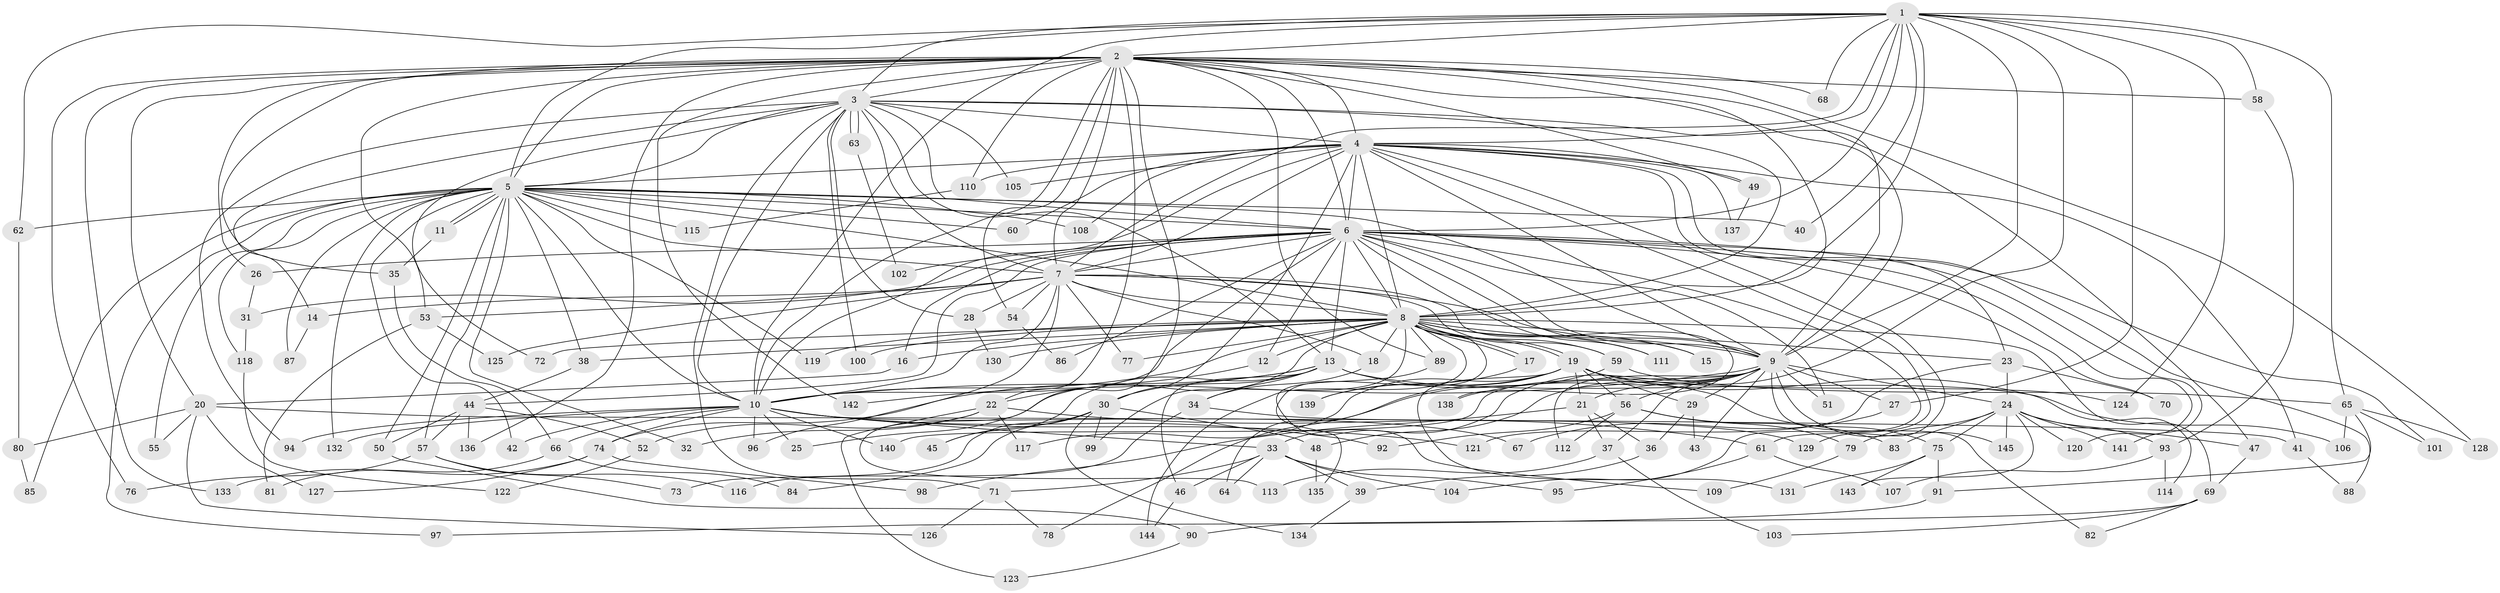 // Generated by graph-tools (version 1.1) at 2025/13/03/09/25 04:13:47]
// undirected, 145 vertices, 315 edges
graph export_dot {
graph [start="1"]
  node [color=gray90,style=filled];
  1;
  2;
  3;
  4;
  5;
  6;
  7;
  8;
  9;
  10;
  11;
  12;
  13;
  14;
  15;
  16;
  17;
  18;
  19;
  20;
  21;
  22;
  23;
  24;
  25;
  26;
  27;
  28;
  29;
  30;
  31;
  32;
  33;
  34;
  35;
  36;
  37;
  38;
  39;
  40;
  41;
  42;
  43;
  44;
  45;
  46;
  47;
  48;
  49;
  50;
  51;
  52;
  53;
  54;
  55;
  56;
  57;
  58;
  59;
  60;
  61;
  62;
  63;
  64;
  65;
  66;
  67;
  68;
  69;
  70;
  71;
  72;
  73;
  74;
  75;
  76;
  77;
  78;
  79;
  80;
  81;
  82;
  83;
  84;
  85;
  86;
  87;
  88;
  89;
  90;
  91;
  92;
  93;
  94;
  95;
  96;
  97;
  98;
  99;
  100;
  101;
  102;
  103;
  104;
  105;
  106;
  107;
  108;
  109;
  110;
  111;
  112;
  113;
  114;
  115;
  116;
  117;
  118;
  119;
  120;
  121;
  122;
  123;
  124;
  125;
  126;
  127;
  128;
  129;
  130;
  131;
  132;
  133;
  134;
  135;
  136;
  137;
  138;
  139;
  140;
  141;
  142;
  143;
  144;
  145;
  1 -- 2;
  1 -- 3;
  1 -- 4;
  1 -- 5;
  1 -- 6;
  1 -- 7;
  1 -- 8;
  1 -- 9;
  1 -- 10;
  1 -- 21;
  1 -- 27;
  1 -- 40;
  1 -- 58;
  1 -- 62;
  1 -- 65;
  1 -- 68;
  1 -- 124;
  2 -- 3;
  2 -- 4;
  2 -- 5;
  2 -- 6;
  2 -- 7;
  2 -- 8;
  2 -- 9;
  2 -- 10;
  2 -- 20;
  2 -- 22;
  2 -- 26;
  2 -- 35;
  2 -- 47;
  2 -- 49;
  2 -- 53;
  2 -- 54;
  2 -- 58;
  2 -- 68;
  2 -- 76;
  2 -- 89;
  2 -- 110;
  2 -- 113;
  2 -- 128;
  2 -- 133;
  2 -- 136;
  2 -- 142;
  3 -- 4;
  3 -- 5;
  3 -- 6;
  3 -- 7;
  3 -- 8;
  3 -- 9;
  3 -- 10;
  3 -- 13;
  3 -- 14;
  3 -- 28;
  3 -- 63;
  3 -- 63;
  3 -- 71;
  3 -- 72;
  3 -- 94;
  3 -- 100;
  3 -- 105;
  4 -- 5;
  4 -- 6;
  4 -- 7;
  4 -- 8;
  4 -- 9;
  4 -- 10;
  4 -- 23;
  4 -- 30;
  4 -- 41;
  4 -- 49;
  4 -- 60;
  4 -- 61;
  4 -- 101;
  4 -- 105;
  4 -- 108;
  4 -- 110;
  4 -- 129;
  4 -- 137;
  5 -- 6;
  5 -- 7;
  5 -- 8;
  5 -- 9;
  5 -- 10;
  5 -- 11;
  5 -- 11;
  5 -- 32;
  5 -- 38;
  5 -- 40;
  5 -- 42;
  5 -- 50;
  5 -- 55;
  5 -- 57;
  5 -- 60;
  5 -- 62;
  5 -- 85;
  5 -- 87;
  5 -- 97;
  5 -- 108;
  5 -- 115;
  5 -- 118;
  5 -- 119;
  5 -- 132;
  6 -- 7;
  6 -- 8;
  6 -- 9;
  6 -- 10;
  6 -- 12;
  6 -- 13;
  6 -- 15;
  6 -- 16;
  6 -- 26;
  6 -- 31;
  6 -- 44;
  6 -- 51;
  6 -- 70;
  6 -- 86;
  6 -- 88;
  6 -- 102;
  6 -- 104;
  6 -- 111;
  6 -- 120;
  6 -- 141;
  7 -- 8;
  7 -- 9;
  7 -- 10;
  7 -- 14;
  7 -- 18;
  7 -- 28;
  7 -- 53;
  7 -- 54;
  7 -- 59;
  7 -- 77;
  7 -- 96;
  7 -- 125;
  7 -- 138;
  8 -- 9;
  8 -- 10;
  8 -- 12;
  8 -- 15;
  8 -- 16;
  8 -- 17;
  8 -- 17;
  8 -- 18;
  8 -- 19;
  8 -- 19;
  8 -- 23;
  8 -- 25;
  8 -- 38;
  8 -- 59;
  8 -- 69;
  8 -- 72;
  8 -- 77;
  8 -- 89;
  8 -- 99;
  8 -- 100;
  8 -- 111;
  8 -- 119;
  8 -- 130;
  8 -- 135;
  8 -- 144;
  9 -- 10;
  9 -- 24;
  9 -- 27;
  9 -- 29;
  9 -- 33;
  9 -- 37;
  9 -- 43;
  9 -- 48;
  9 -- 51;
  9 -- 56;
  9 -- 82;
  9 -- 112;
  9 -- 138;
  9 -- 140;
  9 -- 145;
  10 -- 25;
  10 -- 33;
  10 -- 42;
  10 -- 66;
  10 -- 67;
  10 -- 74;
  10 -- 92;
  10 -- 94;
  10 -- 96;
  10 -- 121;
  10 -- 132;
  10 -- 140;
  11 -- 35;
  12 -- 22;
  13 -- 30;
  13 -- 34;
  13 -- 45;
  13 -- 46;
  13 -- 74;
  13 -- 75;
  13 -- 106;
  13 -- 142;
  14 -- 87;
  16 -- 20;
  17 -- 139;
  18 -- 34;
  19 -- 21;
  19 -- 29;
  19 -- 56;
  19 -- 64;
  19 -- 114;
  19 -- 117;
  19 -- 124;
  19 -- 131;
  19 -- 139;
  20 -- 41;
  20 -- 55;
  20 -- 80;
  20 -- 126;
  20 -- 127;
  21 -- 36;
  21 -- 37;
  21 -- 98;
  22 -- 32;
  22 -- 52;
  22 -- 61;
  22 -- 117;
  22 -- 123;
  23 -- 24;
  23 -- 70;
  23 -- 121;
  24 -- 47;
  24 -- 75;
  24 -- 79;
  24 -- 83;
  24 -- 93;
  24 -- 120;
  24 -- 141;
  24 -- 143;
  24 -- 145;
  26 -- 31;
  27 -- 67;
  28 -- 130;
  29 -- 36;
  29 -- 43;
  30 -- 45;
  30 -- 48;
  30 -- 73;
  30 -- 84;
  30 -- 99;
  30 -- 134;
  31 -- 118;
  33 -- 39;
  33 -- 46;
  33 -- 64;
  33 -- 71;
  33 -- 95;
  33 -- 104;
  34 -- 116;
  34 -- 129;
  35 -- 66;
  36 -- 39;
  37 -- 103;
  37 -- 113;
  38 -- 44;
  39 -- 134;
  41 -- 88;
  44 -- 50;
  44 -- 52;
  44 -- 57;
  44 -- 136;
  46 -- 144;
  47 -- 69;
  48 -- 135;
  49 -- 137;
  50 -- 90;
  52 -- 122;
  53 -- 81;
  53 -- 125;
  54 -- 86;
  56 -- 79;
  56 -- 83;
  56 -- 92;
  56 -- 112;
  57 -- 73;
  57 -- 76;
  57 -- 116;
  58 -- 93;
  59 -- 65;
  59 -- 78;
  61 -- 95;
  61 -- 107;
  62 -- 80;
  63 -- 102;
  65 -- 91;
  65 -- 101;
  65 -- 106;
  65 -- 128;
  66 -- 81;
  66 -- 84;
  69 -- 82;
  69 -- 90;
  69 -- 103;
  71 -- 78;
  71 -- 126;
  74 -- 98;
  74 -- 127;
  74 -- 133;
  75 -- 91;
  75 -- 131;
  75 -- 143;
  79 -- 109;
  80 -- 85;
  89 -- 109;
  90 -- 123;
  91 -- 97;
  93 -- 107;
  93 -- 114;
  110 -- 115;
  118 -- 122;
}
